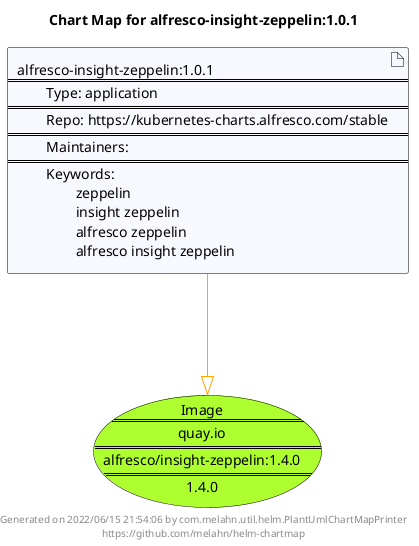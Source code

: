 @startuml
skinparam linetype ortho
skinparam backgroundColor white
skinparam usecaseBorderColor black
skinparam usecaseArrowColor LightSlateGray
skinparam artifactBorderColor black
skinparam artifactArrowColor LightSlateGray

title Chart Map for alfresco-insight-zeppelin:1.0.1

'There is one referenced Helm Chart
artifact "alfresco-insight-zeppelin:1.0.1\n====\n\tType: application\n====\n\tRepo: https://kubernetes-charts.alfresco.com/stable\n====\n\tMaintainers: \n====\n\tKeywords: \n\t\tzeppelin\n\t\tinsight zeppelin\n\t\talfresco zeppelin\n\t\talfresco insight zeppelin" as alfresco_insight_zeppelin_1_0_1 #GhostWhite

'There is one referenced Docker Image
usecase "Image\n====\nquay.io\n====\nalfresco/insight-zeppelin:1.4.0\n====\n1.4.0" as quay_io_alfresco_insight_zeppelin_1_4_0 #GreenYellow

'Chart Dependencies
alfresco_insight_zeppelin_1_0_1--[#orange]-|>quay_io_alfresco_insight_zeppelin_1_4_0

center footer Generated on 2022/06/15 21:54:06 by com.melahn.util.helm.PlantUmlChartMapPrinter\nhttps://github.com/melahn/helm-chartmap
@enduml

